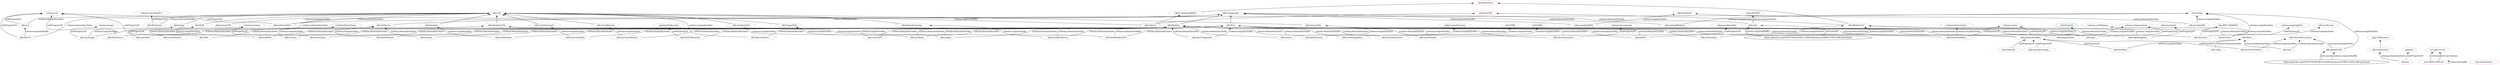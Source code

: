 digraph G {
  rankdir=BT
  node[height=.3]
"https://github.com/OPEN-NEXT/OKH-LOSH/raw/master/OKH-LOSH.ttl#ManufacturingInstructions" [fillcolor="#1f77b4" color="#1f77b4" label="okh:Manufacturing..."]
"https://github.com/OPEN-NEXT/OKH-LOSH/raw/master/OKH-LOSH.ttl#UserManual" [fillcolor="#1f77b4" color="#1f77b4" label="okh:UserManual"]
"https://github.com/OPEN-NEXT/OKH-LOSH/raw/master/OKH-LOSH.ttl#BoM" [fillcolor="#1f77b4" color="#1f77b4" label="okh:BoM"]
"http://www.w3.org/2001/XMLSchema#string" [fillcolor="#1f77b4" color="#1f77b4" label="xsd:string"]
"https://github.com/OPEN-NEXT/OKH-LOSH/raw/master/OKH-LOSH.ttl#SourceFile" [fillcolor="#1f77b4" color="#1f77b4" label="okh:SourceFile"]
"https://github.com/OPEN-NEXT/OKH-LOSH/raw/master/OKH-LOSH.ttl#Image" [fillcolor="#1f77b4" color="#1f77b4" label="okh:Image"]
"http://schema.org/URL" [fillcolor="#1f77b4" color="#1f77b4" label="schema:URL"]
"http://spdx.org/rdf/terms#ListedLicense" [fillcolor="#1f77b4" color="#1f77b4" label="spdxt:ListedLicense"]
"http://ns.nature.com/terms/Publication" [fillcolor="#1f77b4" color="#1f77b4" label="npg:Publication"]
"http://schema.org/StructuredValue" [fillcolor="#1f77b4" color="#1f77b4" label="schema:Structured..."]
"https://github.com/OPEN-NEXT/OKH-LOSH/raw/master/OKH-LOSH.ttl#Standard" [fillcolor="#1f77b4" color="#1f77b4" label="okh:Standard"]
"https://github.com/OPEN-NEXT/OKH-LOSH/raw/master/OKH-LOSH.ttl#WebsiteUrl" [fillcolor="#1f77b4" color="#1f77b4" label="okh:WebsiteUrl"]
"https://github.com/OPEN-NEXT/OKH-LOSH/raw/master/OKH-LOSH.ttl#Software" [fillcolor="#1f77b4" color="#1f77b4" label="okh:Software"]
"https://github.com/OPEN-NEXT/OKH-LOSH/raw/master/OKH-LOSH.ttl#OuterDimensions" [fillcolor="#1f77b4" color="#1f77b4" label="okh:OuterDimensions"]
"https://github.com/OPEN-NEXT/OKH-LOSH/raw/master/OKH-LOSH.ttl#ExportFile" [fillcolor="#1f77b4" color="#1f77b4" label="okh:ExportFile"]
"https://github.com/OPEN-NEXT/OKH-LOSH/raw/master/OKH-LOSH.ttl#Mass" [fillcolor="#1f77b4" color="#1f77b4" label="okh:Mass"]
"https://github.com/OPEN-NEXT/OKH-LOSH/raw/master/OKH-LOSH.ttl#ComponentReference" [fillcolor="#1f77b4" color="#1f77b4" label="okh:ComponentRefe..."]
"http://www.w3.org/2001/XMLSchema#dateTimeStamp" [fillcolor="#1f77b4" color="#1f77b4" label="xsd:dateTimeStamp"]
"https://github.com/OPEN-NEXT/OKH-LOSH/raw/master/OTRL.ttl#ODRL" [fillcolor="#1f77b4" color="#1f77b4" label="otrl:ODRL"]
"https://github.com/OPEN-NEXT/OKH-LOSH/raw/master/OKH-LOSH.ttl#Reference" [fillcolor="#1f77b4" color="#1f77b4" label="okh:Reference"]
"http://schema.org/Organization" [fillcolor="#1f77b4" color="#1f77b4" label="schema:Organization"]
"http://schema.org/Person" [fillcolor="#1f77b4" color="#1f77b4" label="schema:Person"]
"http://www.w3.org/2002/07/owl#Property" [fillcolor="#1f77b4" color="#1f77b4" label="owl:Property"]
"https://github.com/OPEN-NEXT/OKH-LOSH/raw/master/OTRL.ttl#OTRL" [fillcolor="#1f77b4" color="#1f77b4" label="otrl:OTRL"]
"https://github.com/OPEN-NEXT/OKH-LOSH/raw/master/OKH-LOSH.ttl#Component" [fillcolor="#1f77b4" color="#1f77b4" label="okh:Component"]
"https://github.com/OPEN-NEXT/OKH-LOSH/raw/master/OKH-LOSH.ttl#ContributionGuide" [fillcolor="#1f77b4" color="#1f77b4" label="okh:ContributionG..."]
"https://github.com/OPEN-NEXT/OKH-LOSH/raw/master/OKH-LOSH.ttl#File" [fillcolor="#1f77b4" color="#1f77b4" label="okh:File"]
"https://github.com/OPEN-NEXT/OKH-LOSH/raw/master/OKH-LOSH.ttl#Module" [fillcolor="#1f77b4" color="#1f77b4" label="okh:Module"]
"https://github.com/OPEN-NEXT/OKH-LOSH/raw/master/OKH-LOSH.ttl#AuxiliaryFile" [fillcolor="#1f77b4" color="#1f77b4" label="okh:AuxiliaryFile"]
"https://gitlab.com/OSEGermany/oh-tsdc/-/raw/master/oh-tsdc.ttl#OHTsDC" [fillcolor="#1f77b4" color="#1f77b4" label="tsdc:OHTsDC"]
"https://github.com/OPEN-NEXT/OKH-LOSH/raw/master/OKH-LOSH.ttl#FileUrl" [fillcolor="#1f77b4" color="#1f77b4" label="okh:FileUrl"]
"https://github.com/OPEN-NEXT/OKH-LOSH/raw/master/OKH-LOSH.ttl#Publication" [fillcolor="#1f77b4" color="#1f77b4" label="okh:Publication"]
"https://github.com/OPEN-NEXT/OKH-LOSH/raw/master/OKH-LOSH.ttl#ManifestFile" [fillcolor="#1f77b4" color="#1f77b4" label="okh:ManifestFile"]
"https://github.com/OPEN-NEXT/OKH-LOSH/raw/master/OKH-LOSH.ttl#Readme" [fillcolor="#1f77b4" color="#1f77b4" label="okh:Readme"]
"https://github.com/OPEN-NEXT/OKH-LOSH/raw/master/OKH-LOSH.ttl#Part" [fillcolor="#1f77b4" color="#1f77b4" label="okh:Part"]
"https://www.gnu.org/licenses/gpl-3.0.txt" [fillcolor="#e377c2" color="#e377c2" label="ns1:gpl-3.0.txt"]
"https://github.com/OPEN-NEXT/OKH-LOSH/raw/master/OKH-LOSH.ttl#Part" [fillcolor="#e377c2" color="#e377c2" label="okh:Part"]
"https://github.com/OPEN-NEXT/OKH-LOSH/raw/master/OKH-LOSH.ttl#Module" [fillcolor="#e377c2" color="#e377c2" label="okh:Module"]
"https://github.com/OPEN-NEXT/OKH-LOSH/raw/master/OKH-LOSH.ttl#File" [fillcolor="#e377c2" color="#e377c2" label="okh:File"]
"https://github.com/OPEN-NEXT/OKH-LOSH/raw/master/OKH-LOSH.ttl#WebsiteUrl" [fillcolor="#e377c2" color="#e377c2" label="okh:WebsiteUrl"]
"https://github.com/OPEN-NEXT/OKH-LOSH/raw/master/OKH-LOSH.ttl#relativePath" [fillcolor="#e377c2" color="#e377c2" label="okh:relativePath"]
"https://github.com/OPEN-NEXT/OKH-LOSH/raw/master/OKH-LOSH.ttl#tsdc" [fillcolor="#e377c2" color="#e377c2" label="okh:tsdc"]
"https://github.com/OPEN-NEXT/OKH-LOSH/raw/master/OKH-LOSH.ttl#Component" [fillcolor="#e377c2" color="#e377c2" label="okh:Component"]
"https://github.com/OPEN-NEXT/OKH-LOSH/raw/master/OKH-LOSH.ttl#version" [fillcolor="#e377c2" color="#e377c2" label="okh:version"]
"https://github.com/OPEN-NEXT/OKH-LOSH/raw/master/OKH-LOSH.ttl#compliesWith" [fillcolor="#e377c2" color="#e377c2" label="okh:compliesWith"]
"https://gitlab.com/OSEGermany/oh-tsdc/-/raw/master/oh-tsdc.ttl#OHTsDC" [fillcolor="#e377c2" color="#e377c2" label="tsdc:OHTsDC"]
"https://github.com/OPEN-NEXT/OKH-LOSH/raw/master/OKH-LOSH.ttl#usesModule" [fillcolor="#e377c2" color="#e377c2" label="okh:usesModule"]
"http://schema.org/url" [fillcolor="#e377c2" color="#e377c2" label="schema:url"]
"https://github.com/OPEN-NEXT/OKH-LOSH/raw/master/OKH-LOSH.ttl#Software" [fillcolor="#e377c2" color="#e377c2" label="okh:Software"]
"https://github.com/OPEN-NEXT/OKH-LOSH/raw/master/OKH-LOSH.ttl#hasSoftware" [fillcolor="#e377c2" color="#e377c2" label="okh:hasSoftware"]
"https://github.com/OPEN-NEXT/OKH-LOSH/raw/master/OKH-LOSH.ttl#unit" [fillcolor="#e377c2" color="#e377c2" label="okh:unit"]
"https://github.com/OPEN-NEXT/OKH-LOSH/raw/master/OTRL.ttl#OTRL" [fillcolor="#e377c2" color="#e377c2" label="otrl:OTRL"]
"https://github.com/OPEN-NEXT/OKH-LOSH/raw/master/OKH-LOSH.ttl#doi" [fillcolor="#e377c2" color="#e377c2" label="okh:doi"]
"https://github.com/OPEN-NEXT/OKH-LOSH/raw/master/OKH-LOSH.ttl" [fillcolor="#e377c2" color="#e377c2" label="ns2:OKH-LOSH.ttl"]
"http://ns.nature.com/terms/hasPublication" [fillcolor="#e377c2" color="#e377c2" label="npg:hasPublication"]
"http://schema.org/Person" [fillcolor="#e377c2" color="#e377c2" label="schema:Person"]
"https://github.com/OPEN-NEXT/OKH-LOSH/raw/master/OKH-LOSH.ttl#hasContributionGuide" [fillcolor="#e377c2" color="#e377c2" label="okh:hasContributi..."]
"https://github.com/OPEN-NEXT/OKH-LOSH/raw/master/OKH-LOSH.ttl#ComponentReference" [fillcolor="#e377c2" color="#e377c2" label="okh:ComponentRefe..."]
"https://github.com/OPEN-NEXT/OKH-LOSH/raw/master/OKH-LOSH.ttl#Readme" [fillcolor="#e377c2" color="#e377c2" label="okh:Readme"]
"http://www.w3.org/2001/XMLSchema#dateTimeStamp" [fillcolor="#e377c2" color="#e377c2" label="xsd:dateTimeStamp"]
"https://github.com/OPEN-NEXT/OKH-LOSH/raw/master/OKH-LOSH.ttl#functionalMetadata" [fillcolor="#e377c2" color="#e377c2" label="okh:functionalMet..."]
"http://www.w3.org/2001/XMLSchema#string" [fillcolor="#e377c2" color="#e377c2" label="xsd:string"]
"https://github.com/OPEN-NEXT/OKH-LOSH/raw/master/OKH-LOSH.ttl#OuterDimensions" [fillcolor="#e377c2" color="#e377c2" label="okh:OuterDimensions"]
"https://github.com/OPEN-NEXT/OKH-LOSH/raw/master/OKH-LOSH.ttl#function" [fillcolor="#e377c2" color="#e377c2" label="okh:function"]
"https://github.com/OPEN-NEXT/OKH-LOSH/raw/master/OKH-LOSH.ttl#uploadMethod" [fillcolor="#e377c2" color="#e377c2" label="okh:uploadMethod"]
"https://github.com/OPEN-NEXT/OKH-LOSH/raw/master/OKH-LOSH.ttl#Reference" [fillcolor="#e377c2" color="#e377c2" label="okh:Reference"]
"https://github.com/OPEN-NEXT/OKH-LOSH/raw/master/OKH-LOSH.ttl#hasUserManual" [fillcolor="#e377c2" color="#e377c2" label="okh:hasUserManual"]
"https://github.com/OPEN-NEXT/OKH-LOSH/raw/master/OKH-LOSH.ttl#export" [fillcolor="#e377c2" color="#e377c2" label="okh:export"]
"https://github.com/OPEN-NEXT/OKH-LOSH/raw/master/OKH-LOSH.ttl#manufacturingProcess" [fillcolor="#e377c2" color="#e377c2" label="okh:manufacturing..."]
"https://github.com/OPEN-NEXT/OKH-LOSH/raw/master/OKH-LOSH.ttl#hasComponent" [fillcolor="#e377c2" color="#e377c2" label="okh:hasComponent"]
"https://github.com/OPEN-NEXT/OKH-LOSH/raw/master/OKH-LOSH.ttl#documentationLanguage" [fillcolor="#e377c2" color="#e377c2" label="okh:documentation..."]
"https://github.com/OPEN-NEXT/OKH-LOSH/raw/master/OKH-LOSH.ttl#hasMass" [fillcolor="#e377c2" color="#e377c2" label="okh:hasMass"]
"https://github.com/OPEN-NEXT/OKH-LOSH/raw/master/OKH-LOSH.ttl#installationGuide" [fillcolor="#e377c2" color="#e377c2" label="okh:installationG..."]
"https://github.com/OPEN-NEXT/OKH-LOSH/raw/master/OKH-LOSH.ttl#ManifestFile" [fillcolor="#e377c2" color="#e377c2" label="okh:ManifestFile"]
"https://github.com/OPEN-NEXT/OKH-LOSH/raw/master/OKH-LOSH.ttl#ManufacturingInstructions" [fillcolor="#e377c2" color="#e377c2" label="okh:Manufacturing..."]
"https://github.com/OPEN-NEXT/OKH-LOSH/raw/master/OKH-LOSH.ttl#dataSource" [fillcolor="#e377c2" color="#e377c2" label="okh:dataSource"]
"http://schema.org/value" [fillcolor="#e377c2" color="#e377c2" label="schema:value"]
"http://spdx.org/rdf/terms#ListedLicense" [fillcolor="#e377c2" color="#e377c2" label="spdxt:ListedLicense"]
"https://github.com/OPEN-NEXT/OKH-LOSH/raw/master/OKH-LOSH.ttl#hasImage" [fillcolor="#e377c2" color="#e377c2" label="okh:hasImage"]
"https://github.com/OPEN-NEXT/OKH-LOSH/raw/master/OKH-LOSH.ttl#timestamp" [fillcolor="#e377c2" color="#e377c2" label="okh:timestamp"]
"https://github.com/OPEN-NEXT/OKH-LOSH/raw/master/OKH-LOSH.ttl#organization" [fillcolor="#e377c2" color="#e377c2" label="okh:organization"]
"https://github.com/OPEN-NEXT/OKH-LOSH/raw/master/OKH-LOSH.ttl#productionMetadata" [fillcolor="#e377c2" color="#e377c2" label="okh:productionMet..."]
"https://github.com/OPEN-NEXT/OKH-LOSH/raw/master/OKH-LOSH.ttl#spdxLicense" [fillcolor="#e377c2" color="#e377c2" label="okh:spdxLicense"]
"https://github.com/OPEN-NEXT/OKH-LOSH/raw/master/OKH-LOSH.ttl#technologyReadinessLevel" [fillcolor="#e377c2" color="#e377c2" label="okh:technologyRea..."]
"http://data.epo.org/linked-data/def/patent/classificationIPCInventive" [fillcolor="#e377c2" color="#e377c2" label="epo:classificatio..."]
"http://schema.org/URL" [fillcolor="#e377c2" color="#e377c2" label="schema:URL"]
"http://schema.org/image" [fillcolor="#e377c2" color="#e377c2" label="schema:image"]
"http://schema.org/version" [fillcolor="#e377c2" color="#e377c2" label="schema:version"]
"https://github.com/OPEN-NEXT/OKH-LOSH/raw/master/OKH-LOSH.ttl#value" [fillcolor="#e377c2" color="#e377c2" label="okh:value"]
"https://github.com/OPEN-NEXT/OKH-LOSH/raw/master/OKH-LOSH.ttl#documentationReadinessLevel" [fillcolor="#e377c2" color="#e377c2" label="okh:documentation..."]
"http://schema.org/Organization" [fillcolor="#e377c2" color="#e377c2" label="schema:Organization"]
"https://github.com/OPEN-NEXT/OKH-LOSH/raw/master/OKH-LOSH.ttl#Standard" [fillcolor="#e377c2" color="#e377c2" label="okh:Standard"]
"https://github.com/OPEN-NEXT/OKH-LOSH/raw/master/OKH-LOSH.ttl#BoM" [fillcolor="#e377c2" color="#e377c2" label="okh:BoM"]
"https://github.com/OPEN-NEXT/OKH-LOSH/raw/master/OKH-LOSH.ttl#forkOf" [fillcolor="#e377c2" color="#e377c2" label="okh:forkOf"]
"http://ns.nature.com/terms/Publication" [fillcolor="#e377c2" color="#e377c2" label="npg:Publication"]
"https://github.com/OPEN-NEXT/OKH-LOSH/raw/master/OKH-LOSH.ttl#AuxiliaryFile" [fillcolor="#e377c2" color="#e377c2" label="okh:AuxiliaryFile"]
"https://github.com/OPEN-NEXT/OKH-LOSH/raw/master/OKH-LOSH.ttl#repo" [fillcolor="#e377c2" color="#e377c2" label="okh:repo"]
"https://github.com/OPEN-NEXT/OKH-LOSH/raw/master/OKH-LOSH.ttl#licensor" [fillcolor="#e377c2" color="#e377c2" label="okh:licensor"]
"http://schema.org/isBasedOn" [fillcolor="#e377c2" color="#e377c2" label="schema:isBasedOn"]
"https://github.com/OPEN-NEXT/OKH-LOSH/raw/master/OKH-LOSH.ttl#permaURL" [fillcolor="#e377c2" color="#e377c2" label="okh:permaURL"]
"https://github.com/OPEN-NEXT/OKH-LOSH/raw/master/OKH-LOSH.ttl#SourceFile" [fillcolor="#e377c2" color="#e377c2" label="okh:SourceFile"]
"https://github.com/OPEN-NEXT/OKH-LOSH/raw/master/OKH-LOSH.ttl#Image" [fillcolor="#e377c2" color="#e377c2" label="okh:Image"]
"https://github.com/OPEN-NEXT/OKH-LOSH/raw/master/OKH-LOSH.ttl#hasReadme" [fillcolor="#e377c2" color="#e377c2" label="okh:hasReadme"]
"https://github.com/OPEN-NEXT/OKH-LOSH/raw/master/OKH-LOSH.ttl#openSCAD" [fillcolor="#e377c2" color="#e377c2" label="okh:openSCAD"]
"https://github.com/OPEN-NEXT/OKH-LOSH/raw/master/OKH-LOSH.ttl#repoHost" [fillcolor="#e377c2" color="#e377c2" label="okh:repoHost"]
"https://github.com/OPEN-NEXT/OKH-LOSH/raw/master/OKH-LOSH.ttl#hasPublication" [fillcolor="#e377c2" color="#e377c2" label="okh:hasPublication"]
"https://github.com/OPEN-NEXT/OKH-LOSH/raw/master/OKH-LOSH.ttl#Publication" [fillcolor="#e377c2" color="#e377c2" label="okh:Publication"]
"https://github.com/OPEN-NEXT/OKH-LOSH/raw/master/OKH-LOSH.ttl#hasManifestFile" [fillcolor="#e377c2" color="#e377c2" label="okh:hasManifestFile"]
"https://github.com/OPEN-NEXT/OKH-LOSH/raw/master/OKH-LOSH.ttl#url" [fillcolor="#e377c2" color="#e377c2" label="okh:url"]
"http://ns.nature.com/terms/doi" [fillcolor="#e377c2" color="#e377c2" label="npg:doi"]
"https://github.com/OPEN-NEXT/OKH-LOSH/raw/master/OKH-LOSH.ttl#release" [fillcolor="#e377c2" color="#e377c2" label="okh:release"]
"http://schema.org/StructuredValue" [fillcolor="#e377c2" color="#e377c2" label="schema:Structured..."]
"https://github.com/OPEN-NEXT/OKH-LOSH/raw/master/OKH-LOSH.ttl#material" [fillcolor="#e377c2" color="#e377c2" label="okh:material"]
"http://purl.obolibrary.org/obo/BFO_0000016" [fillcolor="#e377c2" color="#e377c2" label="obo:BFO_0000016"]
"https://github.com/OPEN-NEXT/OKH-LOSH/raw/master/OKH-LOSH.ttl#repository" [fillcolor="#e377c2" color="#e377c2" label="okh:repository"]
"https://github.com/OPEN-NEXT/OKH-LOSH/raw/master/OKH-LOSH.ttl#source" [fillcolor="#e377c2" color="#e377c2" label="okh:source"]
"https://github.com/OPEN-NEXT/OKH-LOSH/raw/master/OKH-LOSH.ttl#hasManufacturingInstructions" [fillcolor="#e377c2" color="#e377c2" label="okh:hasManufactur..."]
"https://github.com/OPEN-NEXT/OKH-LOSH/raw/master/OKH-LOSH.ttl#standardID" [fillcolor="#e377c2" color="#e377c2" label="okh:standardID"]
"https://github.com/OPEN-NEXT/OKH-LOSH/raw/master/OKH-LOSH.ttl#fileUrl" [fillcolor="#e377c2" color="#e377c2" label="okh:fileUrl"]
"https://github.com/OPEN-NEXT/OKH-LOSH/raw/master/OKH-LOSH.ttl#Mass" [fillcolor="#e377c2" color="#e377c2" label="okh:Mass"]
"http://schema.org/inLanguage" [fillcolor="#e377c2" color="#e377c2" label="schema:inLanguage"]
"http://schema.org/copyrightHolder" [fillcolor="#e377c2" color="#e377c2" label="schema:copyrightH..."]
"http://schema.org/encodingFormat" [fillcolor="#e377c2" color="#e377c2" label="schema:encodingFo..."]
"https://github.com/OPEN-NEXT/OKH-LOSH/raw/master/OKH-LOSH.ttl#UserManual" [fillcolor="#e377c2" color="#e377c2" label="okh:UserManual"]
"https://github.com/OPEN-NEXT/OKH-LOSH/raw/master/OKH-LOSH.ttl#attestation" [fillcolor="#e377c2" color="#e377c2" label="okh:attestation"]
"https://github.com/OPEN-NEXT/OKH-LOSH/raw/master/OTRL.ttl#ODRL" [fillcolor="#e377c2" color="#e377c2" label="otrl:ODRL"]
"https://github.com/OPEN-NEXT/OKH-LOSH/raw/master/OKH-LOSH.ttl#hasBoM" [fillcolor="#e377c2" color="#e377c2" label="okh:hasBoM"]
"https://github.com/OPEN-NEXT/OKH-LOSH/raw/master/OKH-LOSH.ttl#ExportFile" [fillcolor="#e377c2" color="#e377c2" label="okh:ExportFile"]
"http://schema.org/codeRepository" [fillcolor="#e377c2" color="#e377c2" label="schema:codeReposi..."]
"https://github.com/OPEN-NEXT/OKH-LOSH/raw/master/OKH-LOSH.ttl#alternativeLicense" [fillcolor="#e377c2" color="#e377c2" label="okh:alternativeLi..."]
"https://github.com/OPEN-NEXT/OKH-LOSH/raw/master/OKH-LOSH.ttl#ContributionGuide" [fillcolor="#e377c2" color="#e377c2" label="okh:ContributionG..."]
"https://github.com/OPEN-NEXT/OKH-LOSH/raw/master/OKH-LOSH.ttl#auxiliary" [fillcolor="#e377c2" color="#e377c2" label="okh:auxiliary"]
"https://github.com/OPEN-NEXT/OKH-LOSH/raw/master/OKH-LOSH.ttl#fileFormat" [fillcolor="#e377c2" color="#e377c2" label="okh:fileFormat"]
"https://github.com/OPEN-NEXT/OKH-LOSH/raw/master/OKH-LOSH.ttl#versionOf" [fillcolor="#e377c2" color="#e377c2" label="okh:versionOf"]
"https://github.com/OPEN-NEXT/OKH-LOSH/raw/master/OKH-LOSH.ttl#repoSnapshot" [fillcolor="#e377c2" color="#e377c2" label="okh:repoSnapshot"]
"https://github.com/OPEN-NEXT/OKH-LOSH/raw/master/OKH-LOSH.ttl#hasOuterDimensions" [fillcolor="#e377c2" color="#e377c2" label="okh:hasOuterDimen..."]
"https://github.com/OPEN-NEXT/OKH-LOSH/raw/master/OKH-LOSH.ttl#okhv" [fillcolor="#e377c2" color="#e377c2" label="okh:okhv"]
  "https://github.com/OPEN-NEXT/OKH-LOSH/raw/master/OKH-LOSH.ttl" -> "https://www.gnu.org/licenses/gpl-3.0.txt" [label="cc:license"]
  "https://github.com/OPEN-NEXT/OKH-LOSH/raw/master/OKH-LOSH.ttl#export" -> "https://github.com/OPEN-NEXT/OKH-LOSH/raw/master/OKH-LOSH.ttl#Part" [label="schema:domainIncludes"]
  "https://github.com/OPEN-NEXT/OKH-LOSH/raw/master/OKH-LOSH.ttl#forkOf" -> "http://schema.org/isBasedOn" [label="subPropertyOf"]
  "https://github.com/OPEN-NEXT/OKH-LOSH/raw/master/OKH-LOSH.ttl#repoSnapshot" -> "https://github.com/OPEN-NEXT/OKH-LOSH/raw/master/OKH-LOSH.ttl#Module" [label="schema:domainIncludes"]
  "https://github.com/OPEN-NEXT/OKH-LOSH/raw/master/OKH-LOSH.ttl#ManifestFile" -> "https://github.com/OPEN-NEXT/OKH-LOSH/raw/master/OKH-LOSH.ttl#File" [label=""]
  "https://github.com/OPEN-NEXT/OKH-LOSH/raw/master/OKH-LOSH.ttl#hasOuterDimensions" -> "https://github.com/OPEN-NEXT/OKH-LOSH/raw/master/OKH-LOSH.ttl#productionMetadata" [label="subPropertyOf"]
  "https://github.com/OPEN-NEXT/OKH-LOSH/raw/master/OKH-LOSH.ttl#attestation" -> "https://github.com/OPEN-NEXT/OKH-LOSH/raw/master/OKH-LOSH.ttl#WebsiteUrl" [label="schema:rangeIncludes"]
  "https://github.com/OPEN-NEXT/OKH-LOSH/raw/master/OKH-LOSH.ttl#functionalMetadata" -> "https://github.com/OPEN-NEXT/OKH-LOSH/raw/master/OKH-LOSH.ttl#Module" [label="schema:domainIncludes"]
  "https://github.com/OPEN-NEXT/OKH-LOSH/raw/master/OKH-LOSH.ttl#relatedTsdc" -> "https://github.com/OPEN-NEXT/OKH-LOSH/raw/master/OKH-LOSH.ttl#tsdc" [label="schema:supersededBy"]
  "https://github.com/OPEN-NEXT/OKH-LOSH/raw/master/OKH-LOSH.ttl#Image" -> "https://github.com/OPEN-NEXT/OKH-LOSH/raw/master/OKH-LOSH.ttl#File" [label=""]
  "https://github.com/OPEN-NEXT/OKH-LOSH/raw/master/OKH-LOSH.ttl#productionMetadata" -> "http://www.w3.org/2002/07/owl#Property" [label="a"]
  "https://github.com/OPEN-NEXT/OKH-LOSH/raw/master/OKH-LOSH.ttl#hasManifestFile" -> "https://github.com/OPEN-NEXT/OKH-LOSH/raw/master/OKH-LOSH.ttl#Module" [label="schema:domainIncludes"]
  "https://github.com/OPEN-NEXT/OKH-LOSH/raw/master/OKH-LOSH.ttl#Readme" -> "https://github.com/OPEN-NEXT/OKH-LOSH/raw/master/OKH-LOSH.ttl#File" [label=""]
  "https://github.com/OPEN-NEXT/OKH-LOSH/raw/master/OKH-LOSH.ttl#tsdc" -> "https://github.com/OPEN-NEXT/OKH-LOSH/raw/master/OKH-LOSH.ttl#Component" [label="schema:domainIncludes"]
  "https://github.com/OPEN-NEXT/OKH-LOSH/raw/master/OKH-LOSH.ttl#FileUrl" -> "https://github.com/OPEN-NEXT/OKH-LOSH/raw/master/OKH-LOSH.ttl#File" [label="schema:supersededBy"]
  "https://github.com/OPEN-NEXT/OKH-LOSH/raw/master/OKH-LOSH.ttl#hasImage" -> "https://github.com/OPEN-NEXT/OKH-LOSH/raw/master/OKH-LOSH.ttl#Component" [label="schema:domainIncludes"]
  "https://github.com/OPEN-NEXT/OKH-LOSH/raw/master/OKH-LOSH.ttl#repo" -> "https://github.com/OPEN-NEXT/OKH-LOSH/raw/master/OKH-LOSH.ttl#Module" [label="schema:domainIncludes"]
  "https://github.com/OPEN-NEXT/OKH-LOSH/raw/master/OKH-LOSH.ttl#function" -> "https://github.com/OPEN-NEXT/OKH-LOSH/raw/master/OKH-LOSH.ttl#Module" [label="schema:domainIncludes"]
  "https://github.com/OPEN-NEXT/OKH-LOSH/raw/master/OKH-LOSH.ttl#source" -> "https://github.com/OPEN-NEXT/OKH-LOSH/raw/master/OKH-LOSH.ttl#SourceFile" [label="schema:rangeIncludes"]
  "https://github.com/OPEN-NEXT/OKH-LOSH/raw/master/OKH-LOSH.ttl#ExportFile" -> "https://github.com/OPEN-NEXT/OKH-LOSH/raw/master/OKH-LOSH.ttl#File" [label=""]
  "https://github.com/OPEN-NEXT/OKH-LOSH/raw/master/OKH-LOSH.ttl#repoSnapshot" -> "https://github.com/OPEN-NEXT/OKH-LOSH/raw/master/OKH-LOSH.ttl#WebsiteUrl" [label="schema:rangeIncludes"]
  "https://github.com/OPEN-NEXT/OKH-LOSH/raw/master/OKH-LOSH.ttl#hasImage" -> "https://github.com/OPEN-NEXT/OKH-LOSH/raw/master/OKH-LOSH.ttl#Image" [label="schema:rangeIncludes"]
  "https://github.com/OPEN-NEXT/OKH-LOSH/raw/master/OKH-LOSH.ttl#source" -> "https://github.com/OPEN-NEXT/OKH-LOSH/raw/master/OKH-LOSH.ttl#Part" [label="schema:domainIncludes"]
  "https://github.com/OPEN-NEXT/OKH-LOSH/raw/master/OKH-LOSH.ttl#release" -> "https://github.com/OPEN-NEXT/OKH-LOSH/raw/master/OKH-LOSH.ttl#Module" [label="schema:domainIncludes"]
  "https://github.com/OPEN-NEXT/OKH-LOSH/raw/master/OKH-LOSH.ttl#tsdc" -> "https://gitlab.com/OSEGermany/oh-tsdc/-/raw/master/oh-tsdc.ttl#OHTsDC" [label="schema:rangeIncludes"]
  "https://github.com/OPEN-NEXT/OKH-LOSH/raw/master/OKH-LOSH.ttl#repo" -> "https://github.com/OPEN-NEXT/OKH-LOSH/raw/master/OKH-LOSH.ttl#WebsiteUrl" [label="schema:rangeIncludes"]
  "https://github.com/OPEN-NEXT/OKH-LOSH/raw/master/OKH-LOSH.ttl#hasManufacturingInstructions" -> "https://github.com/OPEN-NEXT/OKH-LOSH/raw/master/OKH-LOSH.ttl#Part" [label="schema:domainIncludes"]
  "https://github.com/OPEN-NEXT/OKH-LOSH/raw/master/OKH-LOSH.ttl#dataSource" -> "http://schema.org/url" [label="subPropertyOf"]
  "https://github.com/OPEN-NEXT/OKH-LOSH/raw/master/OKH-LOSH.ttl#fileUrl" -> "http://schema.org/url" [label="subPropertyOf"]
  "https://github.com/OPEN-NEXT/OKH-LOSH/raw/master/OKH-LOSH.ttl#release" -> "https://github.com/OPEN-NEXT/OKH-LOSH/raw/master/OKH-LOSH.ttl#Software" [label="schema:domainIncludes"]
  "https://github.com/OPEN-NEXT/OKH-LOSH/raw/master/OKH-LOSH.ttl#Module" -> "https://github.com/OPEN-NEXT/OKH-LOSH/raw/master/OKH-LOSH.ttl#Component" [label=""]
  "https://github.com/OPEN-NEXT/OKH-LOSH/raw/master/OKH-LOSH.ttl#SourceFile" -> "https://github.com/OPEN-NEXT/OKH-LOSH/raw/master/OKH-LOSH.ttl#File" [label=""]
  "https://github.com/OPEN-NEXT/OKH-LOSH/raw/master/OKH-LOSH.ttl#relativePath" -> "https://github.com/OPEN-NEXT/OKH-LOSH/raw/master/OKH-LOSH.ttl#File" [label="schema:domainIncludes"]
  "https://github.com/OPEN-NEXT/OKH-LOSH/raw/master/OKH-LOSH.ttl#technologyReadinessLevel" -> "https://github.com/OPEN-NEXT/OKH-LOSH/raw/master/OTRL.ttl#OTRL" [label="schema:rangeIncludes"]
  "https://github.com/OPEN-NEXT/OKH-LOSH/raw/master/OKH-LOSH.ttl#fileUrl" -> "https://github.com/OPEN-NEXT/OKH-LOSH/raw/master/OKH-LOSH.ttl#File" [label="schema:domainIncludes"]
  "https://github.com/OPEN-NEXT/OKH-LOSH/raw/master/OKH-LOSH.ttl#hasPublication" -> "http://ns.nature.com/terms/hasPublication" [label="subPropertyOf"]
  "https://github.com/OPEN-NEXT/OKH-LOSH/raw/master/OKH-LOSH.ttl#documentationLanguage" -> "https://github.com/OPEN-NEXT/OKH-LOSH/raw/master/OKH-LOSH.ttl#Module" [label="schema:domainIncludes"]
  "https://github.com/OPEN-NEXT/OKH-LOSH/raw/master/OKH-LOSH.ttl#usesModule" -> "https://github.com/OPEN-NEXT/OKH-LOSH/raw/master/OKH-LOSH.ttl#WebsiteUrl" [label="schema:rangeIncludes"]
  "https://github.com/OPEN-NEXT/OKH-LOSH/raw/master/OKH-LOSH.ttl#uploadMethod" -> "https://github.com/OPEN-NEXT/OKH-LOSH/raw/master/OKH-LOSH.ttl#Component" [label="schema:domainIncludes"]
  "https://github.com/OPEN-NEXT/OKH-LOSH/raw/master/OKH-LOSH.ttl#licensor" -> "http://schema.org/Person" [label="schema:rangeIncludes"]
  "https://github.com/OPEN-NEXT/OKH-LOSH/raw/master/OKH-LOSH.ttl#hasSoftware" -> "https://github.com/OPEN-NEXT/OKH-LOSH/raw/master/OKH-LOSH.ttl#Module" [label="schema:domainIncludes"]
  "https://github.com/OPEN-NEXT/OKH-LOSH/raw/master/OKH-LOSH.ttl#hasPublication" -> "https://github.com/OPEN-NEXT/OKH-LOSH/raw/master/OKH-LOSH.ttl#Module" [label="schema:domainIncludes"]
  "https://github.com/OPEN-NEXT/OKH-LOSH/raw/master/OKH-LOSH.ttl#doi" -> "https://github.com/OPEN-NEXT/OKH-LOSH/raw/master/OKH-LOSH.ttl#Publication" [label="schema:domainIncludes"]
  "https://github.com/OPEN-NEXT/OKH-LOSH/raw/master/OKH-LOSH.ttl" -> "https://www.gnu.org/licenses/gpl-3.0.txt" [label="dcterms:license"]
  "https://github.com/OPEN-NEXT/OKH-LOSH/raw/master/OKH-LOSH.ttl#compliesWith" -> "https://github.com/OPEN-NEXT/OKH-LOSH/raw/master/OKH-LOSH.ttl#Component" [label="schema:domainIncludes"]
  "https://github.com/OPEN-NEXT/OKH-LOSH/raw/master/OKH-LOSH.ttl#FileUrl" -> "https://github.com/OPEN-NEXT/OKH-LOSH/raw/master/OKH-LOSH.ttl#ComponentReference" [label=""]
  "https://github.com/OPEN-NEXT/OKH-LOSH/raw/master/OKH-LOSH.ttl#hasReadme" -> "https://github.com/OPEN-NEXT/OKH-LOSH/raw/master/OKH-LOSH.ttl#Readme" [label="schema:rangeIncludes"]
  "https://github.com/OPEN-NEXT/OKH-LOSH/raw/master/OKH-LOSH.ttl#hasManufacturingInstructions" -> "https://github.com/OPEN-NEXT/OKH-LOSH/raw/master/OKH-LOSH.ttl#Module" [label="schema:domainIncludes"]
  "https://github.com/OPEN-NEXT/OKH-LOSH/raw/master/OKH-LOSH.ttl#timestamp" -> "http://www.w3.org/2001/XMLSchema#dateTimeStamp" [label="schema:rangeIncludes"]
  "https://github.com/OPEN-NEXT/OKH-LOSH/raw/master/OKH-LOSH.ttl#doi" -> "http://ns.nature.com/terms/doi" [label="subPropertyOf"]
  "https://github.com/OPEN-NEXT/OKH-LOSH/raw/master/OKH-LOSH.ttl#functionalMetadata" -> "http://schema.org/StructuredValue" [label="schema:rangeIncludes"]
  "https://github.com/OPEN-NEXT/OKH-LOSH/raw/master/OKH-LOSH.ttl#usesModule" -> "https://github.com/OPEN-NEXT/OKH-LOSH/raw/master/OKH-LOSH.ttl#Module" [label="schema:rangeIncludes"]
  "https://github.com/OPEN-NEXT/OKH-LOSH/raw/master/OKH-LOSH.ttl#function" -> "http://www.w3.org/2001/XMLSchema#string" [label="schema:rangeIncludes"]
  "https://github.com/OPEN-NEXT/OKH-LOSH/raw/master/OKH-LOSH.ttl#unit" -> "https://github.com/OPEN-NEXT/OKH-LOSH/raw/master/OKH-LOSH.ttl#OuterDimensions" [label="schema:domainIncludes"]
  "https://github.com/OPEN-NEXT/OKH-LOSH/raw/master/OKH-LOSH.ttl#uploadMethod" -> "http://www.w3.org/2001/XMLSchema#string" [label="schema:rangeIncludes"]
  "https://github.com/OPEN-NEXT/OKH-LOSH/raw/master/OKH-LOSH.ttl#function" -> "http://purl.obolibrary.org/obo/BFO_0000016" [label="subPropertyOf"]
  "https://github.com/OPEN-NEXT/OKH-LOSH/raw/master/OKH-LOSH.ttl#alternativeLicense" -> "https://github.com/OPEN-NEXT/OKH-LOSH/raw/master/OKH-LOSH.ttl#File" [label="schema:rangeIncludes"]
  "https://github.com/OPEN-NEXT/OKH-LOSH/raw/master/OKH-LOSH.ttl#relativePath" -> "http://schema.org/url" [label="subPropertyOf"]
  "https://github.com/OPEN-NEXT/OKH-LOSH/raw/master/OKH-LOSH.ttl#versionOf" -> "https://github.com/OPEN-NEXT/OKH-LOSH/raw/master/OKH-LOSH.ttl#Module" [label="schema:domainIncludes"]
  "https://github.com/OPEN-NEXT/OKH-LOSH/raw/master/OKH-LOSH.ttl#WebsiteUrl" -> "https://github.com/OPEN-NEXT/OKH-LOSH/raw/master/OKH-LOSH.ttl#Reference" [label=""]
  "https://github.com/OPEN-NEXT/OKH-LOSH/raw/master/OKH-LOSH.ttl#repoSnapshot" -> "https://github.com/OPEN-NEXT/OKH-LOSH/raw/master/OKH-LOSH.ttl#repository" [label="subPropertyOf"]
  "https://github.com/OPEN-NEXT/OKH-LOSH/raw/master/OKH-LOSH.ttl#auxiliary" -> "https://github.com/OPEN-NEXT/OKH-LOSH/raw/master/OKH-LOSH.ttl#Part" [label="schema:domainIncludes"]
  "https://github.com/OPEN-NEXT/OKH-LOSH/raw/master/OKH-LOSH.ttl#relatedTsdc" -> "https://github.com/OPEN-NEXT/OKH-LOSH/raw/master/OKH-LOSH.ttl#tsdc" [label="owl:sameAs"]
  "https://github.com/OPEN-NEXT/OKH-LOSH/raw/master/OKH-LOSH.ttl#timestamp" -> "https://github.com/OPEN-NEXT/OKH-LOSH/raw/master/OKH-LOSH.ttl#Module" [label="schema:domainIncludes"]
  "https://github.com/OPEN-NEXT/OKH-LOSH/raw/master/OKH-LOSH.ttl#permaURL" -> "https://github.com/OPEN-NEXT/OKH-LOSH/raw/master/OKH-LOSH.ttl#File" [label="schema:domainIncludes"]
  "https://github.com/OPEN-NEXT/OKH-LOSH/raw/master/OKH-LOSH.ttl#Software" -> "https://github.com/OPEN-NEXT/OKH-LOSH/raw/master/OKH-LOSH.ttl#Component" [label=""]
  "https://github.com/OPEN-NEXT/OKH-LOSH/raw/master/OKH-LOSH.ttl#export" -> "https://github.com/OPEN-NEXT/OKH-LOSH/raw/master/OKH-LOSH.ttl#Module" [label="schema:domainIncludes"]
  "https://github.com/OPEN-NEXT/OKH-LOSH/raw/master/OKH-LOSH.ttl#manufacturingProcess" -> "https://github.com/OPEN-NEXT/OKH-LOSH/raw/master/OKH-LOSH.ttl#productionMetadata" [label="subPropertyOf"]
  "https://github.com/OPEN-NEXT/OKH-LOSH/raw/master/OKH-LOSH.ttl#ContributionGuide" -> "https://github.com/OPEN-NEXT/OKH-LOSH/raw/master/OKH-LOSH.ttl#File" [label=""]
  "https://github.com/OPEN-NEXT/OKH-LOSH/raw/master/OKH-LOSH.ttl#forkOf" -> "https://github.com/OPEN-NEXT/OKH-LOSH/raw/master/OKH-LOSH.ttl#Part" [label="schema:domainIncludes"]
  "https://github.com/OPEN-NEXT/OKH-LOSH/raw/master/OKH-LOSH.ttl#productionMetadata" -> "https://github.com/OPEN-NEXT/OKH-LOSH/raw/master/OKH-LOSH.ttl#Part" [label="schema:domainIncludes"]
  "https://github.com/OPEN-NEXT/OKH-LOSH/raw/master/OKH-LOSH.ttl#functionalMetadata" -> "http://schema.org/value" [label="subPropertyOf"]
  "https://github.com/OPEN-NEXT/OKH-LOSH/raw/master/OKH-LOSH.ttl#hasUserManual" -> "https://github.com/OPEN-NEXT/OKH-LOSH/raw/master/OKH-LOSH.ttl#Module" [label="schema:domainIncludes"]
  "https://github.com/OPEN-NEXT/OKH-LOSH/raw/master/OKH-LOSH.ttl#repoHost" -> "http://schema.org/url" [label="subPropertyOf"]
  "https://github.com/OPEN-NEXT/OKH-LOSH/raw/master/OKH-LOSH.ttl#hasManifestFile" -> "https://github.com/OPEN-NEXT/OKH-LOSH/raw/master/OKH-LOSH.ttl#ManifestFile" [label="schema:rangeIncludes"]
  "https://github.com/OPEN-NEXT/OKH-LOSH/raw/master/OKH-LOSH.ttl#fileFormat" -> "https://github.com/OPEN-NEXT/OKH-LOSH/raw/master/OKH-LOSH.ttl#File" [label="schema:domainIncludes"]
  "https://github.com/OPEN-NEXT/OKH-LOSH/raw/master/OKH-LOSH.ttl#licensor" -> "https://github.com/OPEN-NEXT/OKH-LOSH/raw/master/OKH-LOSH.ttl#Module" [label="schema:domainIncludes"]
  "https://github.com/OPEN-NEXT/OKH-LOSH/raw/master/OKH-LOSH.ttl#source" -> "https://github.com/OPEN-NEXT/OKH-LOSH/raw/master/OKH-LOSH.ttl#Module" [label="schema:domainIncludes"]
  "https://github.com/OPEN-NEXT/OKH-LOSH/raw/master/OKH-LOSH.ttl#BoM" -> "https://github.com/OPEN-NEXT/OKH-LOSH/raw/master/OKH-LOSH.ttl#File" [label=""]
  "https://github.com/OPEN-NEXT/OKH-LOSH/raw/master/OKH-LOSH.ttl#dataSource" -> "https://github.com/OPEN-NEXT/OKH-LOSH/raw/master/OKH-LOSH.ttl#Module" [label="schema:domainIncludes"]
  "https://github.com/OPEN-NEXT/OKH-LOSH/raw/master/OKH-LOSH.ttl#hasManufacturingInstructions" -> "https://github.com/OPEN-NEXT/OKH-LOSH/raw/master/OKH-LOSH.ttl#ManufacturingInstructions" [label="schema:rangeIncludes"]
  "https://github.com/OPEN-NEXT/OKH-LOSH/raw/master/OKH-LOSH.ttl#hasComponent" -> "https://github.com/OPEN-NEXT/OKH-LOSH/raw/master/OKH-LOSH.ttl#Module" [label="schema:domainIncludes"]
  "https://github.com/OPEN-NEXT/OKH-LOSH/raw/master/OKH-LOSH.ttl#standardID" -> "http://www.w3.org/2001/XMLSchema#string" [label="schema:rangeIncludes"]
  "https://github.com/OPEN-NEXT/OKH-LOSH/raw/master/OKH-LOSH.ttl#unit" -> "https://github.com/OPEN-NEXT/OKH-LOSH/raw/master/OKH-LOSH.ttl#Mass" [label="schema:domainIncludes"]
  "https://github.com/OPEN-NEXT/OKH-LOSH/raw/master/OKH-LOSH.ttl#documentationLanguage" -> "http://schema.org/inLanguage" [label="subPropertyOf"]
  "https://github.com/OPEN-NEXT/OKH-LOSH/raw/master/OKH-LOSH.ttl#hasMass" -> "https://github.com/OPEN-NEXT/OKH-LOSH/raw/master/OKH-LOSH.ttl#productionMetadata" [label="subPropertyOf"]
  "https://github.com/OPEN-NEXT/OKH-LOSH/raw/master/OKH-LOSH.ttl#hasContributionGuide" -> "https://github.com/OPEN-NEXT/OKH-LOSH/raw/master/OKH-LOSH.ttl#Module" [label="schema:domainIncludes"]
  "https://github.com/OPEN-NEXT/OKH-LOSH/raw/master/OKH-LOSH.ttl#installationGuide" -> "https://github.com/OPEN-NEXT/OKH-LOSH/raw/master/OKH-LOSH.ttl#Software" [label="schema:domainIncludes"]
  "https://github.com/OPEN-NEXT/OKH-LOSH/raw/master/OKH-LOSH.ttl#alternativeLicense" -> "https://github.com/OPEN-NEXT/OKH-LOSH/raw/master/OKH-LOSH.ttl#Module" [label="schema:domainIncludes"]
  "https://github.com/OPEN-NEXT/OKH-LOSH/raw/master/OKH-LOSH.ttl#licensor" -> "http://schema.org/Organization" [label="schema:rangeIncludes"]
  "https://github.com/OPEN-NEXT/OKH-LOSH/raw/master/OKH-LOSH.ttl#licensor" -> "http://schema.org/copyrightHolder" [label="subPropertyOf"]
  "https://github.com/OPEN-NEXT/OKH-LOSH/raw/master/OKH-LOSH.ttl#hasMass" -> "https://github.com/OPEN-NEXT/OKH-LOSH/raw/master/OKH-LOSH.ttl#Mass" [label="schema:rangeIncludes"]
  "https://github.com/OPEN-NEXT/OKH-LOSH/raw/master/OKH-LOSH.ttl#productionMetadata" -> "http://schema.org/value" [label="subPropertyOf"]
  "https://github.com/OPEN-NEXT/OKH-LOSH/raw/master/OKH-LOSH.ttl#fileFormat" -> "http://schema.org/encodingFormat" [label="subPropertyOf"]
  "https://github.com/OPEN-NEXT/OKH-LOSH/raw/master/OKH-LOSH.ttl#hasReadme" -> "https://github.com/OPEN-NEXT/OKH-LOSH/raw/master/OKH-LOSH.ttl#Module" [label="schema:domainIncludes"]
  "https://github.com/OPEN-NEXT/OKH-LOSH/raw/master/OKH-LOSH.ttl#spdxLicense" -> "http://spdx.org/rdf/terms#ListedLicense" [label="schema:rangeIncludes"]
  "https://github.com/OPEN-NEXT/OKH-LOSH/raw/master/OKH-LOSH.ttl#auxiliary" -> "https://github.com/OPEN-NEXT/OKH-LOSH/raw/master/OKH-LOSH.ttl#Module" [label="schema:domainIncludes"]
  "https://github.com/OPEN-NEXT/OKH-LOSH/raw/master/OKH-LOSH.ttl#hasUserManual" -> "https://github.com/OPEN-NEXT/OKH-LOSH/raw/master/OKH-LOSH.ttl#UserManual" [label="schema:rangeIncludes"]
  "https://github.com/OPEN-NEXT/OKH-LOSH/raw/master/OKH-LOSH.ttl#material" -> "https://github.com/OPEN-NEXT/OKH-LOSH/raw/master/OKH-LOSH.ttl#productionMetadata" [label="subPropertyOf"]
  "https://github.com/OPEN-NEXT/OKH-LOSH/raw/master/OKH-LOSH.ttl#okhv" -> "https://github.com/OPEN-NEXT/OKH-LOSH/raw/master/OKH-LOSH.ttl#ManifestFile" [label="schema:domainIncludes"]
  "https://github.com/OPEN-NEXT/OKH-LOSH/raw/master/OKH-LOSH.ttl#fileUrl" -> "https://github.com/OPEN-NEXT/OKH-LOSH/raw/master/OKH-LOSH.ttl#url" [label="schema:supersededBy"]
  "https://github.com/OPEN-NEXT/OKH-LOSH/raw/master/OKH-LOSH.ttl#openScad" -> "https://github.com/OPEN-NEXT/OKH-LOSH/raw/master/OKH-LOSH.ttl#openSCAD" [label="owl:sameAs"]
  "https://github.com/OPEN-NEXT/OKH-LOSH/raw/master/OKH-LOSH.ttl#hasOuterDimensions" -> "https://github.com/OPEN-NEXT/OKH-LOSH/raw/master/OKH-LOSH.ttl#OuterDimensions" [label="schema:rangeIncludes"]
  "https://github.com/OPEN-NEXT/OKH-LOSH/raw/master/OKH-LOSH.ttl#ComponentReference" -> "https://github.com/OPEN-NEXT/OKH-LOSH/raw/master/OKH-LOSH.ttl#Reference" [label=""]
  "https://github.com/OPEN-NEXT/OKH-LOSH/raw/master/OKH-LOSH.ttl#documentationReadinessLevel" -> "https://github.com/OPEN-NEXT/OKH-LOSH/raw/master/OTRL.ttl#ODRL" [label="schema:rangeIncludes"]
  "https://github.com/OPEN-NEXT/OKH-LOSH/raw/master/OKH-LOSH.ttl#UserManual" -> "https://github.com/OPEN-NEXT/OKH-LOSH/raw/master/OKH-LOSH.ttl#File" [label=""]
  "https://github.com/OPEN-NEXT/OKH-LOSH/raw/master/OKH-LOSH.ttl#productionMetadata" -> "https://github.com/OPEN-NEXT/OKH-LOSH/raw/master/OKH-LOSH.ttl#Module" [label="schema:domainIncludes"]
  "https://github.com/OPEN-NEXT/OKH-LOSH/raw/master/OKH-LOSH.ttl#WebsiteUrl" -> "http://schema.org/URL" [label=""]
  "https://github.com/OPEN-NEXT/OKH-LOSH/raw/master/OKH-LOSH.ttl#hasSoftware" -> "https://github.com/OPEN-NEXT/OKH-LOSH/raw/master/OKH-LOSH.ttl#Software" [label="schema:rangeIncludes"]
  "https://github.com/OPEN-NEXT/OKH-LOSH/raw/master/OKH-LOSH.ttl#export" -> "https://github.com/OPEN-NEXT/OKH-LOSH/raw/master/OKH-LOSH.ttl#ExportFile" [label="schema:rangeIncludes"]
  "https://github.com/OPEN-NEXT/OKH-LOSH/raw/master/OKH-LOSH.ttl#hasImage" -> "http://schema.org/image" [label="subPropertyOf"]
  "https://github.com/OPEN-NEXT/OKH-LOSH/raw/master/OKH-LOSH.ttl#organization" -> "https://github.com/OPEN-NEXT/OKH-LOSH/raw/master/OKH-LOSH.ttl#Module" [label="schema:domainIncludes"]
  "https://github.com/OPEN-NEXT/OKH-LOSH/raw/master/OKH-LOSH.ttl#repo" -> "http://schema.org/codeRepository" [label="subPropertyOf"]
  "https://github.com/OPEN-NEXT/OKH-LOSH/raw/master/OKH-LOSH.ttl#technologyReadinessLevel" -> "https://github.com/OPEN-NEXT/OKH-LOSH/raw/master/OKH-LOSH.ttl#Module" [label="schema:domainIncludes"]
  "https://github.com/OPEN-NEXT/OKH-LOSH/raw/master/OKH-LOSH.ttl#hasComponent" -> "https://github.com/OPEN-NEXT/OKH-LOSH/raw/master/OKH-LOSH.ttl#Part" [label="schema:rangeIncludes"]
  "https://github.com/OPEN-NEXT/OKH-LOSH/raw/master/OKH-LOSH.ttl#documentationLanguage" -> "https://github.com/OPEN-NEXT/OKH-LOSH/raw/master/OKH-LOSH.ttl#Part" [label="schema:domainIncludes"]
  "https://github.com/OPEN-NEXT/OKH-LOSH/raw/master/OKH-LOSH.ttl#version" -> "http://schema.org/version" [label="subPropertyOf"]
  "https://github.com/OPEN-NEXT/OKH-LOSH/raw/master/OKH-LOSH.ttl#hasBoM" -> "https://github.com/OPEN-NEXT/OKH-LOSH/raw/master/OKH-LOSH.ttl#Module" [label="schema:domainIncludes"]
  "https://github.com/OPEN-NEXT/OKH-LOSH/raw/master/OKH-LOSH.ttl#AuxiliaryFile" -> "https://github.com/OPEN-NEXT/OKH-LOSH/raw/master/OKH-LOSH.ttl#File" [label=""]
  "https://github.com/OPEN-NEXT/OKH-LOSH/raw/master/OKH-LOSH.ttl#organization" -> "http://schema.org/Organization" [label="schema:rangeIncludes"]
  "https://github.com/OPEN-NEXT/OKH-LOSH/raw/master/OKH-LOSH.ttl#standardID" -> "https://github.com/OPEN-NEXT/OKH-LOSH/raw/master/OKH-LOSH.ttl#Standard" [label="schema:domainIncludes"]
  "https://github.com/OPEN-NEXT/OKH-LOSH/raw/master/OKH-LOSH.ttl#hasContributionGuide" -> "https://github.com/OPEN-NEXT/OKH-LOSH/raw/master/OKH-LOSH.ttl#ContributionGuide" [label="schema:rangeIncludes"]
  "https://github.com/OPEN-NEXT/OKH-LOSH/raw/master/OKH-LOSH.ttl#ManufacturingInstructions" -> "https://github.com/OPEN-NEXT/OKH-LOSH/raw/master/OKH-LOSH.ttl#File" [label=""]
  "https://github.com/OPEN-NEXT/OKH-LOSH/raw/master/OKH-LOSH.ttl#version" -> "https://github.com/OPEN-NEXT/OKH-LOSH/raw/master/OKH-LOSH.ttl#Module" [label="schema:domainIncludes"]
  "https://github.com/OPEN-NEXT/OKH-LOSH/raw/master/OKH-LOSH.ttl#hasBoM" -> "https://github.com/OPEN-NEXT/OKH-LOSH/raw/master/OKH-LOSH.ttl#BoM" [label="schema:rangeIncludes"]
  "https://github.com/OPEN-NEXT/OKH-LOSH/raw/master/OKH-LOSH.ttl#hasManifestFile" -> "https://github.com/OPEN-NEXT/OKH-LOSH/raw/master/OKH-LOSH.ttl#Part" [label="schema:domainIncludes"]
  "https://github.com/OPEN-NEXT/OKH-LOSH/raw/master/OKH-LOSH.ttl#versionOf" -> "https://github.com/OPEN-NEXT/OKH-LOSH/raw/master/OKH-LOSH.ttl#Module" [label="schema:rangeIncludes"]
  "https://github.com/OPEN-NEXT/OKH-LOSH/raw/master/OKH-LOSH.ttl#openSCAD" -> "https://github.com/OPEN-NEXT/OKH-LOSH/raw/master/OKH-LOSH.ttl#OuterDimensions" [label="schema:domainIncludes"]
  "https://github.com/OPEN-NEXT/OKH-LOSH/raw/master/OKH-LOSH.ttl#relativePath" -> "http://www.w3.org/2001/XMLSchema#string" [label="schema:rangeIncludes"]
  "https://github.com/OPEN-NEXT/OKH-LOSH/raw/master/OKH-LOSH.ttl#okhv" -> "http://schema.org/version" [label="subPropertyOf"]
  "https://github.com/OPEN-NEXT/OKH-LOSH/raw/master/OKH-LOSH.ttl#Part" -> "https://github.com/OPEN-NEXT/OKH-LOSH/raw/master/OKH-LOSH.ttl#Component" [label=""]
  "https://github.com/OPEN-NEXT/OKH-LOSH/raw/master/OKH-LOSH.ttl#documentationReadinessLevel" -> "https://github.com/OPEN-NEXT/OKH-LOSH/raw/master/OKH-LOSH.ttl#Module" [label="schema:domainIncludes"]
  "https://github.com/OPEN-NEXT/OKH-LOSH/raw/master/OKH-LOSH.ttl#usesModule" -> "https://github.com/OPEN-NEXT/OKH-LOSH/raw/master/OKH-LOSH.ttl#Module" [label="schema:domainIncludes"]
  "https://github.com/OPEN-NEXT/OKH-LOSH/raw/master/OKH-LOSH.ttl#Publication" -> "http://ns.nature.com/terms/Publication" [label=""]
  "https://github.com/OPEN-NEXT/OKH-LOSH/raw/master/OKH-LOSH.ttl#compliesWith" -> "https://github.com/OPEN-NEXT/OKH-LOSH/raw/master/OKH-LOSH.ttl#Standard" [label="schema:rangeIncludes"]
  "https://github.com/OPEN-NEXT/OKH-LOSH/raw/master/OKH-LOSH.ttl#url" -> "http://schema.org/url" [label="subPropertyOf"]
  "https://github.com/OPEN-NEXT/OKH-LOSH/raw/master/OKH-LOSH.ttl#auxiliary" -> "https://github.com/OPEN-NEXT/OKH-LOSH/raw/master/OKH-LOSH.ttl#AuxiliaryFile" [label="schema:rangeIncludes"]
  "https://github.com/OPEN-NEXT/OKH-LOSH/raw/master/OKH-LOSH.ttl#openSCAD" -> "http://www.w3.org/2001/XMLSchema#string" [label="schema:rangeIncludes"]
  "https://github.com/OPEN-NEXT/OKH-LOSH/raw/master/OKH-LOSH.ttl#repoHost" -> "https://github.com/OPEN-NEXT/OKH-LOSH/raw/master/OKH-LOSH.ttl#Module" [label="schema:domainIncludes"]
  "https://github.com/OPEN-NEXT/OKH-LOSH/raw/master/OKH-LOSH.ttl" -> "https://github.com/OPEN-NEXT/OKH-LOSH/raw/master/OKH-LOSH.ttl" [label="owl:versionIRI"]
  "https://github.com/OPEN-NEXT/OKH-LOSH/raw/master/OKH-LOSH.ttl#forkOf" -> "https://github.com/OPEN-NEXT/OKH-LOSH/raw/master/OKH-LOSH.ttl#Module" [label="schema:domainIncludes"]
  "https://github.com/OPEN-NEXT/OKH-LOSH/raw/master/OKH-LOSH.ttl#spdxLicense" -> "https://github.com/OPEN-NEXT/OKH-LOSH/raw/master/OKH-LOSH.ttl#Module" [label="schema:domainIncludes"]
  "https://github.com/OPEN-NEXT/OKH-LOSH/raw/master/OKH-LOSH.ttl#value" -> "https://github.com/OPEN-NEXT/OKH-LOSH/raw/master/OKH-LOSH.ttl#Mass" [label="schema:domainIncludes"]
  "https://github.com/OPEN-NEXT/OKH-LOSH/raw/master/OKH-LOSH.ttl#url" -> "https://github.com/OPEN-NEXT/OKH-LOSH/raw/master/OKH-LOSH.ttl#File" [label="schema:domainIncludes"]
  "https://github.com/OPEN-NEXT/OKH-LOSH/raw/master/OKH-LOSH.ttl#attestation" -> "https://github.com/OPEN-NEXT/OKH-LOSH/raw/master/OKH-LOSH.ttl#Module" [label="schema:domainIncludes"]
  "https://github.com/OPEN-NEXT/OKH-LOSH/raw/master/OKH-LOSH.ttl#openScad" -> "https://github.com/OPEN-NEXT/OKH-LOSH/raw/master/OKH-LOSH.ttl#openSCAD" [label="schema:supersededBy"]
  "https://github.com/OPEN-NEXT/OKH-LOSH/raw/master/OKH-LOSH.ttl#FileUrl" -> "http://schema.org/URL" [label=""]
}
